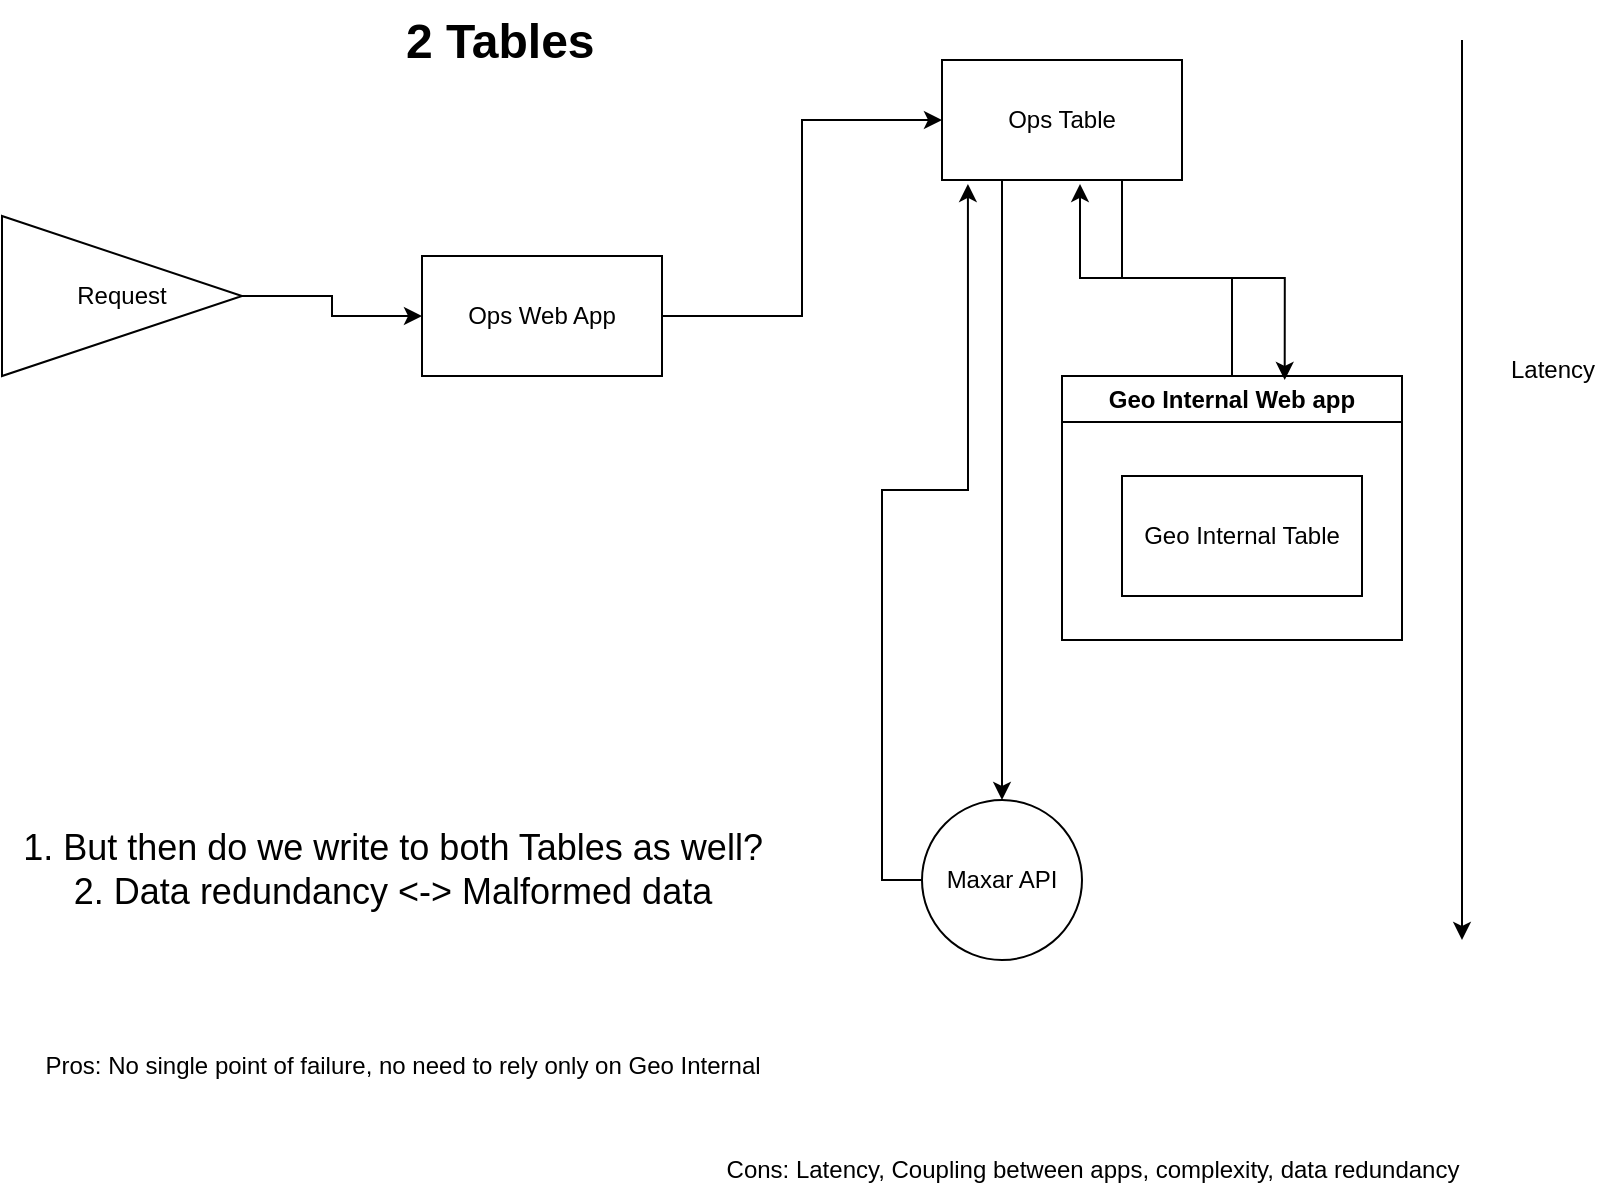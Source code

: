 <mxfile version="24.4.4" type="github">
  <diagram name="Page-1" id="rI2kh3Gkg-3g-Ctt-gzb">
    <mxGraphModel dx="1974" dy="686" grid="1" gridSize="10" guides="1" tooltips="1" connect="1" arrows="1" fold="1" page="1" pageScale="1" pageWidth="827" pageHeight="1169" math="0" shadow="0">
      <root>
        <mxCell id="0" />
        <mxCell id="1" parent="0" />
        <mxCell id="mPE-RRajF-i85CnaDNLj-14" style="edgeStyle=orthogonalEdgeStyle;rounded=0;orthogonalLoop=1;jettySize=auto;html=1;exitX=1;exitY=0.5;exitDx=0;exitDy=0;entryX=0;entryY=0.5;entryDx=0;entryDy=0;" edge="1" parent="1" source="mPE-RRajF-i85CnaDNLj-1" target="mPE-RRajF-i85CnaDNLj-12">
          <mxGeometry relative="1" as="geometry" />
        </mxCell>
        <mxCell id="mPE-RRajF-i85CnaDNLj-1" value="Request" style="triangle;whiteSpace=wrap;html=1;" vertex="1" parent="1">
          <mxGeometry x="-820" y="238" width="120" height="80" as="geometry" />
        </mxCell>
        <mxCell id="mPE-RRajF-i85CnaDNLj-5" value="&lt;h1 style=&quot;margin-top: 0px;&quot;&gt;2 Tables&lt;/h1&gt;" style="text;html=1;whiteSpace=wrap;overflow=hidden;rounded=0;" vertex="1" parent="1">
          <mxGeometry x="-620" y="130" width="180" height="120" as="geometry" />
        </mxCell>
        <mxCell id="mPE-RRajF-i85CnaDNLj-18" style="edgeStyle=orthogonalEdgeStyle;rounded=0;orthogonalLoop=1;jettySize=auto;html=1;exitX=0.25;exitY=1;exitDx=0;exitDy=0;" edge="1" parent="1" source="mPE-RRajF-i85CnaDNLj-6" target="mPE-RRajF-i85CnaDNLj-7">
          <mxGeometry relative="1" as="geometry" />
        </mxCell>
        <mxCell id="mPE-RRajF-i85CnaDNLj-6" value="Ops Table" style="rounded=0;whiteSpace=wrap;html=1;" vertex="1" parent="1">
          <mxGeometry x="-350" y="160" width="120" height="60" as="geometry" />
        </mxCell>
        <mxCell id="mPE-RRajF-i85CnaDNLj-7" value="Maxar API" style="ellipse;whiteSpace=wrap;html=1;aspect=fixed;" vertex="1" parent="1">
          <mxGeometry x="-360" y="530" width="80" height="80" as="geometry" />
        </mxCell>
        <mxCell id="mPE-RRajF-i85CnaDNLj-10" value="" style="endArrow=classic;html=1;rounded=0;" edge="1" parent="1">
          <mxGeometry width="50" height="50" relative="1" as="geometry">
            <mxPoint x="-90" y="150" as="sourcePoint" />
            <mxPoint x="-90" y="600" as="targetPoint" />
          </mxGeometry>
        </mxCell>
        <mxCell id="mPE-RRajF-i85CnaDNLj-11" value="Latency" style="text;html=1;align=center;verticalAlign=middle;resizable=0;points=[];autosize=1;strokeColor=none;fillColor=none;" vertex="1" parent="1">
          <mxGeometry x="-80" y="300" width="70" height="30" as="geometry" />
        </mxCell>
        <mxCell id="mPE-RRajF-i85CnaDNLj-15" style="edgeStyle=orthogonalEdgeStyle;rounded=0;orthogonalLoop=1;jettySize=auto;html=1;exitX=1;exitY=0.5;exitDx=0;exitDy=0;entryX=0;entryY=0.5;entryDx=0;entryDy=0;" edge="1" parent="1" source="mPE-RRajF-i85CnaDNLj-12" target="mPE-RRajF-i85CnaDNLj-6">
          <mxGeometry relative="1" as="geometry" />
        </mxCell>
        <mxCell id="mPE-RRajF-i85CnaDNLj-12" value="Ops Web App" style="rounded=0;whiteSpace=wrap;html=1;" vertex="1" parent="1">
          <mxGeometry x="-610" y="258" width="120" height="60" as="geometry" />
        </mxCell>
        <mxCell id="mPE-RRajF-i85CnaDNLj-13" value="Geo Internal Web app" style="swimlane;whiteSpace=wrap;html=1;" vertex="1" parent="1">
          <mxGeometry x="-290" y="318" width="170" height="132" as="geometry" />
        </mxCell>
        <mxCell id="mPE-RRajF-i85CnaDNLj-2" value="Geo Internal Table" style="rounded=0;whiteSpace=wrap;html=1;" vertex="1" parent="mPE-RRajF-i85CnaDNLj-13">
          <mxGeometry x="30" y="50" width="120" height="60" as="geometry" />
        </mxCell>
        <mxCell id="mPE-RRajF-i85CnaDNLj-16" style="edgeStyle=orthogonalEdgeStyle;rounded=0;orthogonalLoop=1;jettySize=auto;html=1;exitX=0.75;exitY=1;exitDx=0;exitDy=0;entryX=0.655;entryY=0.015;entryDx=0;entryDy=0;entryPerimeter=0;" edge="1" parent="1" source="mPE-RRajF-i85CnaDNLj-6" target="mPE-RRajF-i85CnaDNLj-13">
          <mxGeometry relative="1" as="geometry" />
        </mxCell>
        <mxCell id="mPE-RRajF-i85CnaDNLj-17" style="edgeStyle=orthogonalEdgeStyle;rounded=0;orthogonalLoop=1;jettySize=auto;html=1;exitX=0.5;exitY=0;exitDx=0;exitDy=0;entryX=0.575;entryY=1.033;entryDx=0;entryDy=0;entryPerimeter=0;" edge="1" parent="1" source="mPE-RRajF-i85CnaDNLj-13" target="mPE-RRajF-i85CnaDNLj-6">
          <mxGeometry relative="1" as="geometry" />
        </mxCell>
        <mxCell id="mPE-RRajF-i85CnaDNLj-19" style="edgeStyle=orthogonalEdgeStyle;rounded=0;orthogonalLoop=1;jettySize=auto;html=1;exitX=0;exitY=0.5;exitDx=0;exitDy=0;entryX=0.108;entryY=1.033;entryDx=0;entryDy=0;entryPerimeter=0;" edge="1" parent="1" source="mPE-RRajF-i85CnaDNLj-7" target="mPE-RRajF-i85CnaDNLj-6">
          <mxGeometry relative="1" as="geometry" />
        </mxCell>
        <mxCell id="mPE-RRajF-i85CnaDNLj-20" value="&lt;font style=&quot;font-size: 18px;&quot;&gt;1. But then do we write to both Tables as well?&lt;/font&gt;&lt;div&gt;&lt;font style=&quot;font-size: 18px;&quot;&gt;2. Data redundancy &amp;lt;-&amp;gt; Malformed data&lt;/font&gt;&lt;/div&gt;" style="text;html=1;align=center;verticalAlign=middle;resizable=0;points=[];autosize=1;strokeColor=none;fillColor=none;" vertex="1" parent="1">
          <mxGeometry x="-820" y="535" width="390" height="60" as="geometry" />
        </mxCell>
        <mxCell id="mPE-RRajF-i85CnaDNLj-21" value="Pros: No single point of failure, no need to rely only on Geo Internal" style="text;html=1;align=center;verticalAlign=middle;resizable=0;points=[];autosize=1;strokeColor=none;fillColor=none;" vertex="1" parent="1">
          <mxGeometry x="-810" y="648" width="380" height="30" as="geometry" />
        </mxCell>
        <mxCell id="mPE-RRajF-i85CnaDNLj-22" value="Cons: Latency, Coupling between apps, complexity, data redundancy" style="text;html=1;align=center;verticalAlign=middle;resizable=0;points=[];autosize=1;strokeColor=none;fillColor=none;" vertex="1" parent="1">
          <mxGeometry x="-470" y="700" width="390" height="30" as="geometry" />
        </mxCell>
      </root>
    </mxGraphModel>
  </diagram>
</mxfile>
